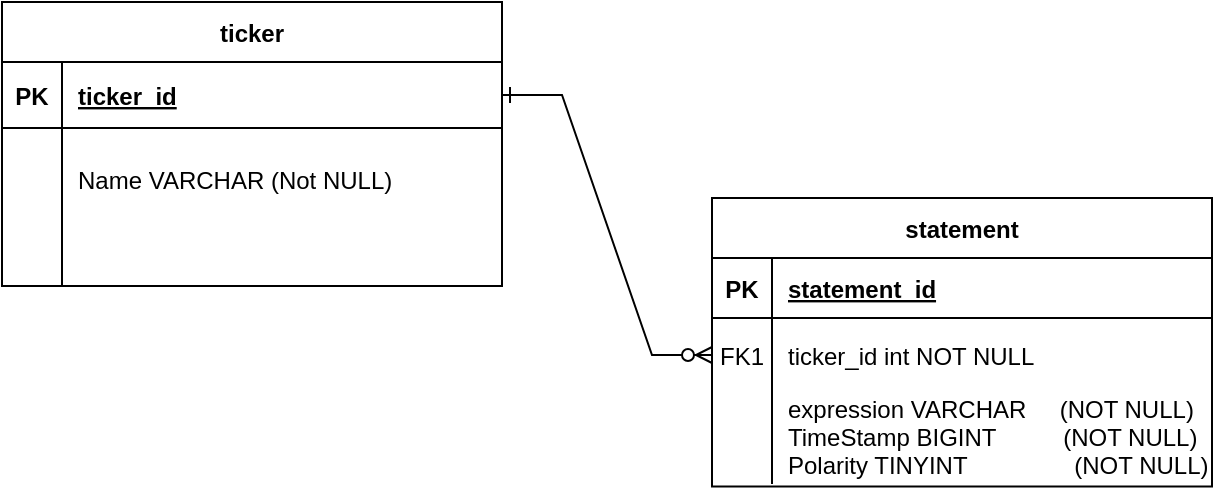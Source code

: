 <mxfile>
    <diagram id="NiahCJ6EAsQBf5cnewkv" name="Page-1">
        <mxGraphModel dx="608" dy="711" grid="0" gridSize="10" guides="1" tooltips="1" connect="1" arrows="1" fold="1" page="0" pageScale="1" pageWidth="850" pageHeight="1100" math="0" shadow="0">
            <root>
                <mxCell id="0"/>
                <mxCell id="1" parent="0"/>
                <mxCell id="whLFaRSz3Np-lKLS9v4o-2" value="" style="edgeStyle=entityRelationEdgeStyle;endArrow=ERzeroToMany;startArrow=ERone;endFill=1;startFill=0;rounded=0;" parent="1" source="whLFaRSz3Np-lKLS9v4o-25" target="whLFaRSz3Np-lKLS9v4o-8" edge="1">
                    <mxGeometry width="100" height="100" relative="1" as="geometry">
                        <mxPoint x="260" y="928" as="sourcePoint"/>
                        <mxPoint x="360" y="828" as="targetPoint"/>
                    </mxGeometry>
                </mxCell>
                <mxCell id="whLFaRSz3Np-lKLS9v4o-4" value="statement" style="shape=table;startSize=30;container=1;collapsible=1;childLayout=tableLayout;fixedRows=1;rowLines=0;fontStyle=1;align=center;resizeLast=1;hachureGap=4;" parent="1" vertex="1">
                    <mxGeometry x="395" y="426" width="250" height="144.25" as="geometry"/>
                </mxCell>
                <mxCell id="whLFaRSz3Np-lKLS9v4o-5" value="" style="shape=partialRectangle;collapsible=0;dropTarget=0;pointerEvents=0;fillColor=none;points=[[0,0.5],[1,0.5]];portConstraint=eastwest;top=0;left=0;right=0;bottom=1;hachureGap=4;" parent="whLFaRSz3Np-lKLS9v4o-4" vertex="1">
                    <mxGeometry y="30" width="250" height="30" as="geometry"/>
                </mxCell>
                <mxCell id="whLFaRSz3Np-lKLS9v4o-6" value="PK" style="shape=partialRectangle;overflow=hidden;connectable=0;fillColor=none;top=0;left=0;bottom=0;right=0;fontStyle=1;hachureGap=4;" parent="whLFaRSz3Np-lKLS9v4o-5" vertex="1">
                    <mxGeometry width="30" height="30" as="geometry">
                        <mxRectangle width="30" height="30" as="alternateBounds"/>
                    </mxGeometry>
                </mxCell>
                <mxCell id="whLFaRSz3Np-lKLS9v4o-7" value="statement_id" style="shape=partialRectangle;overflow=hidden;connectable=0;fillColor=none;top=0;left=0;bottom=0;right=0;align=left;spacingLeft=6;fontStyle=5;hachureGap=4;" parent="whLFaRSz3Np-lKLS9v4o-5" vertex="1">
                    <mxGeometry x="30" width="220" height="30" as="geometry">
                        <mxRectangle width="220" height="30" as="alternateBounds"/>
                    </mxGeometry>
                </mxCell>
                <mxCell id="whLFaRSz3Np-lKLS9v4o-8" value="" style="shape=partialRectangle;collapsible=0;dropTarget=0;pointerEvents=0;fillColor=none;points=[[0,0.5],[1,0.5]];portConstraint=eastwest;top=0;left=0;right=0;bottom=0;hachureGap=4;" parent="whLFaRSz3Np-lKLS9v4o-4" vertex="1">
                    <mxGeometry y="60" width="250" height="37" as="geometry"/>
                </mxCell>
                <mxCell id="whLFaRSz3Np-lKLS9v4o-9" value="FK1" style="shape=partialRectangle;overflow=hidden;connectable=0;fillColor=none;top=0;left=0;bottom=0;right=0;hachureGap=4;" parent="whLFaRSz3Np-lKLS9v4o-8" vertex="1">
                    <mxGeometry width="30" height="37" as="geometry">
                        <mxRectangle width="30" height="37" as="alternateBounds"/>
                    </mxGeometry>
                </mxCell>
                <mxCell id="whLFaRSz3Np-lKLS9v4o-10" value="ticker_id int NOT NULL" style="shape=partialRectangle;overflow=hidden;connectable=0;fillColor=none;top=0;left=0;bottom=0;right=0;align=left;spacingLeft=6;hachureGap=4;" parent="whLFaRSz3Np-lKLS9v4o-8" vertex="1">
                    <mxGeometry x="30" width="220" height="37" as="geometry">
                        <mxRectangle width="220" height="37" as="alternateBounds"/>
                    </mxGeometry>
                </mxCell>
                <mxCell id="whLFaRSz3Np-lKLS9v4o-11" value="" style="shape=partialRectangle;collapsible=0;dropTarget=0;pointerEvents=0;fillColor=none;points=[[0,0.5],[1,0.5]];portConstraint=eastwest;top=0;left=0;right=0;bottom=0;hachureGap=4;" parent="whLFaRSz3Np-lKLS9v4o-4" vertex="1">
                    <mxGeometry y="97" width="250" height="46" as="geometry"/>
                </mxCell>
                <mxCell id="whLFaRSz3Np-lKLS9v4o-12" value="" style="shape=partialRectangle;overflow=hidden;connectable=0;fillColor=none;top=0;left=0;bottom=0;right=0;hachureGap=4;" parent="whLFaRSz3Np-lKLS9v4o-11" vertex="1">
                    <mxGeometry width="30" height="46" as="geometry">
                        <mxRectangle width="30" height="46" as="alternateBounds"/>
                    </mxGeometry>
                </mxCell>
                <mxCell id="whLFaRSz3Np-lKLS9v4o-13" value="expression VARCHAR     (NOT NULL)&#10;TimeStamp BIGINT          (NOT NULL)&#10;Polarity TINYINT                (NOT NULL)&#10;" style="shape=partialRectangle;overflow=hidden;connectable=0;fillColor=none;top=0;left=0;bottom=0;right=0;align=left;spacingLeft=6;hachureGap=4;" parent="whLFaRSz3Np-lKLS9v4o-11" vertex="1">
                    <mxGeometry x="30" width="220" height="46" as="geometry">
                        <mxRectangle width="220" height="46" as="alternateBounds"/>
                    </mxGeometry>
                </mxCell>
                <mxCell id="whLFaRSz3Np-lKLS9v4o-24" value="ticker" style="shape=table;startSize=30;container=1;collapsible=1;childLayout=tableLayout;fixedRows=1;rowLines=0;fontStyle=1;align=center;resizeLast=1;hachureGap=4;" parent="1" vertex="1">
                    <mxGeometry x="40" y="328" width="250" height="142" as="geometry"/>
                </mxCell>
                <mxCell id="whLFaRSz3Np-lKLS9v4o-25" value="" style="shape=partialRectangle;collapsible=0;dropTarget=0;pointerEvents=0;fillColor=none;points=[[0,0.5],[1,0.5]];portConstraint=eastwest;top=0;left=0;right=0;bottom=1;hachureGap=4;" parent="whLFaRSz3Np-lKLS9v4o-24" vertex="1">
                    <mxGeometry y="30" width="250" height="33" as="geometry"/>
                </mxCell>
                <mxCell id="whLFaRSz3Np-lKLS9v4o-26" value="PK" style="shape=partialRectangle;overflow=hidden;connectable=0;fillColor=none;top=0;left=0;bottom=0;right=0;fontStyle=1;hachureGap=4;" parent="whLFaRSz3Np-lKLS9v4o-25" vertex="1">
                    <mxGeometry width="30" height="33" as="geometry">
                        <mxRectangle width="30" height="33" as="alternateBounds"/>
                    </mxGeometry>
                </mxCell>
                <mxCell id="whLFaRSz3Np-lKLS9v4o-27" value="ticker_id" style="shape=partialRectangle;overflow=hidden;connectable=0;fillColor=none;top=0;left=0;bottom=0;right=0;align=left;spacingLeft=6;fontStyle=5;hachureGap=4;" parent="whLFaRSz3Np-lKLS9v4o-25" vertex="1">
                    <mxGeometry x="30" width="220" height="33" as="geometry">
                        <mxRectangle width="220" height="33" as="alternateBounds"/>
                    </mxGeometry>
                </mxCell>
                <mxCell id="whLFaRSz3Np-lKLS9v4o-28" value="" style="shape=partialRectangle;collapsible=0;dropTarget=0;pointerEvents=0;fillColor=none;points=[[0,0.5],[1,0.5]];portConstraint=eastwest;top=0;left=0;right=0;bottom=0;hachureGap=4;" parent="whLFaRSz3Np-lKLS9v4o-24" vertex="1">
                    <mxGeometry y="63" width="250" height="79" as="geometry"/>
                </mxCell>
                <mxCell id="whLFaRSz3Np-lKLS9v4o-29" value="" style="shape=partialRectangle;overflow=hidden;connectable=0;fillColor=none;top=0;left=0;bottom=0;right=0;hachureGap=4;" parent="whLFaRSz3Np-lKLS9v4o-28" vertex="1">
                    <mxGeometry width="30" height="79" as="geometry">
                        <mxRectangle width="30" height="79" as="alternateBounds"/>
                    </mxGeometry>
                </mxCell>
                <mxCell id="whLFaRSz3Np-lKLS9v4o-30" value="Name VARCHAR (Not NULL)&#10;&#10;" style="shape=partialRectangle;overflow=hidden;connectable=0;fillColor=none;top=0;left=0;bottom=0;right=0;align=left;spacingLeft=6;hachureGap=4;" parent="whLFaRSz3Np-lKLS9v4o-28" vertex="1">
                    <mxGeometry x="30" width="220" height="79" as="geometry">
                        <mxRectangle width="220" height="79" as="alternateBounds"/>
                    </mxGeometry>
                </mxCell>
            </root>
        </mxGraphModel>
    </diagram>
</mxfile>